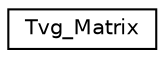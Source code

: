 digraph "Graphical Class Hierarchy"
{
 // LATEX_PDF_SIZE
  edge [fontname="Helvetica",fontsize="10",labelfontname="Helvetica",labelfontsize="10"];
  node [fontname="Helvetica",fontsize="10",shape=record];
  rankdir="LR";
  Node0 [label="Tvg_Matrix",height=0.2,width=0.4,color="black", fillcolor="white", style="filled",URL="$structTvg__Matrix.html",tooltip="A data structure representing a three-dimensional matrix."];
}
